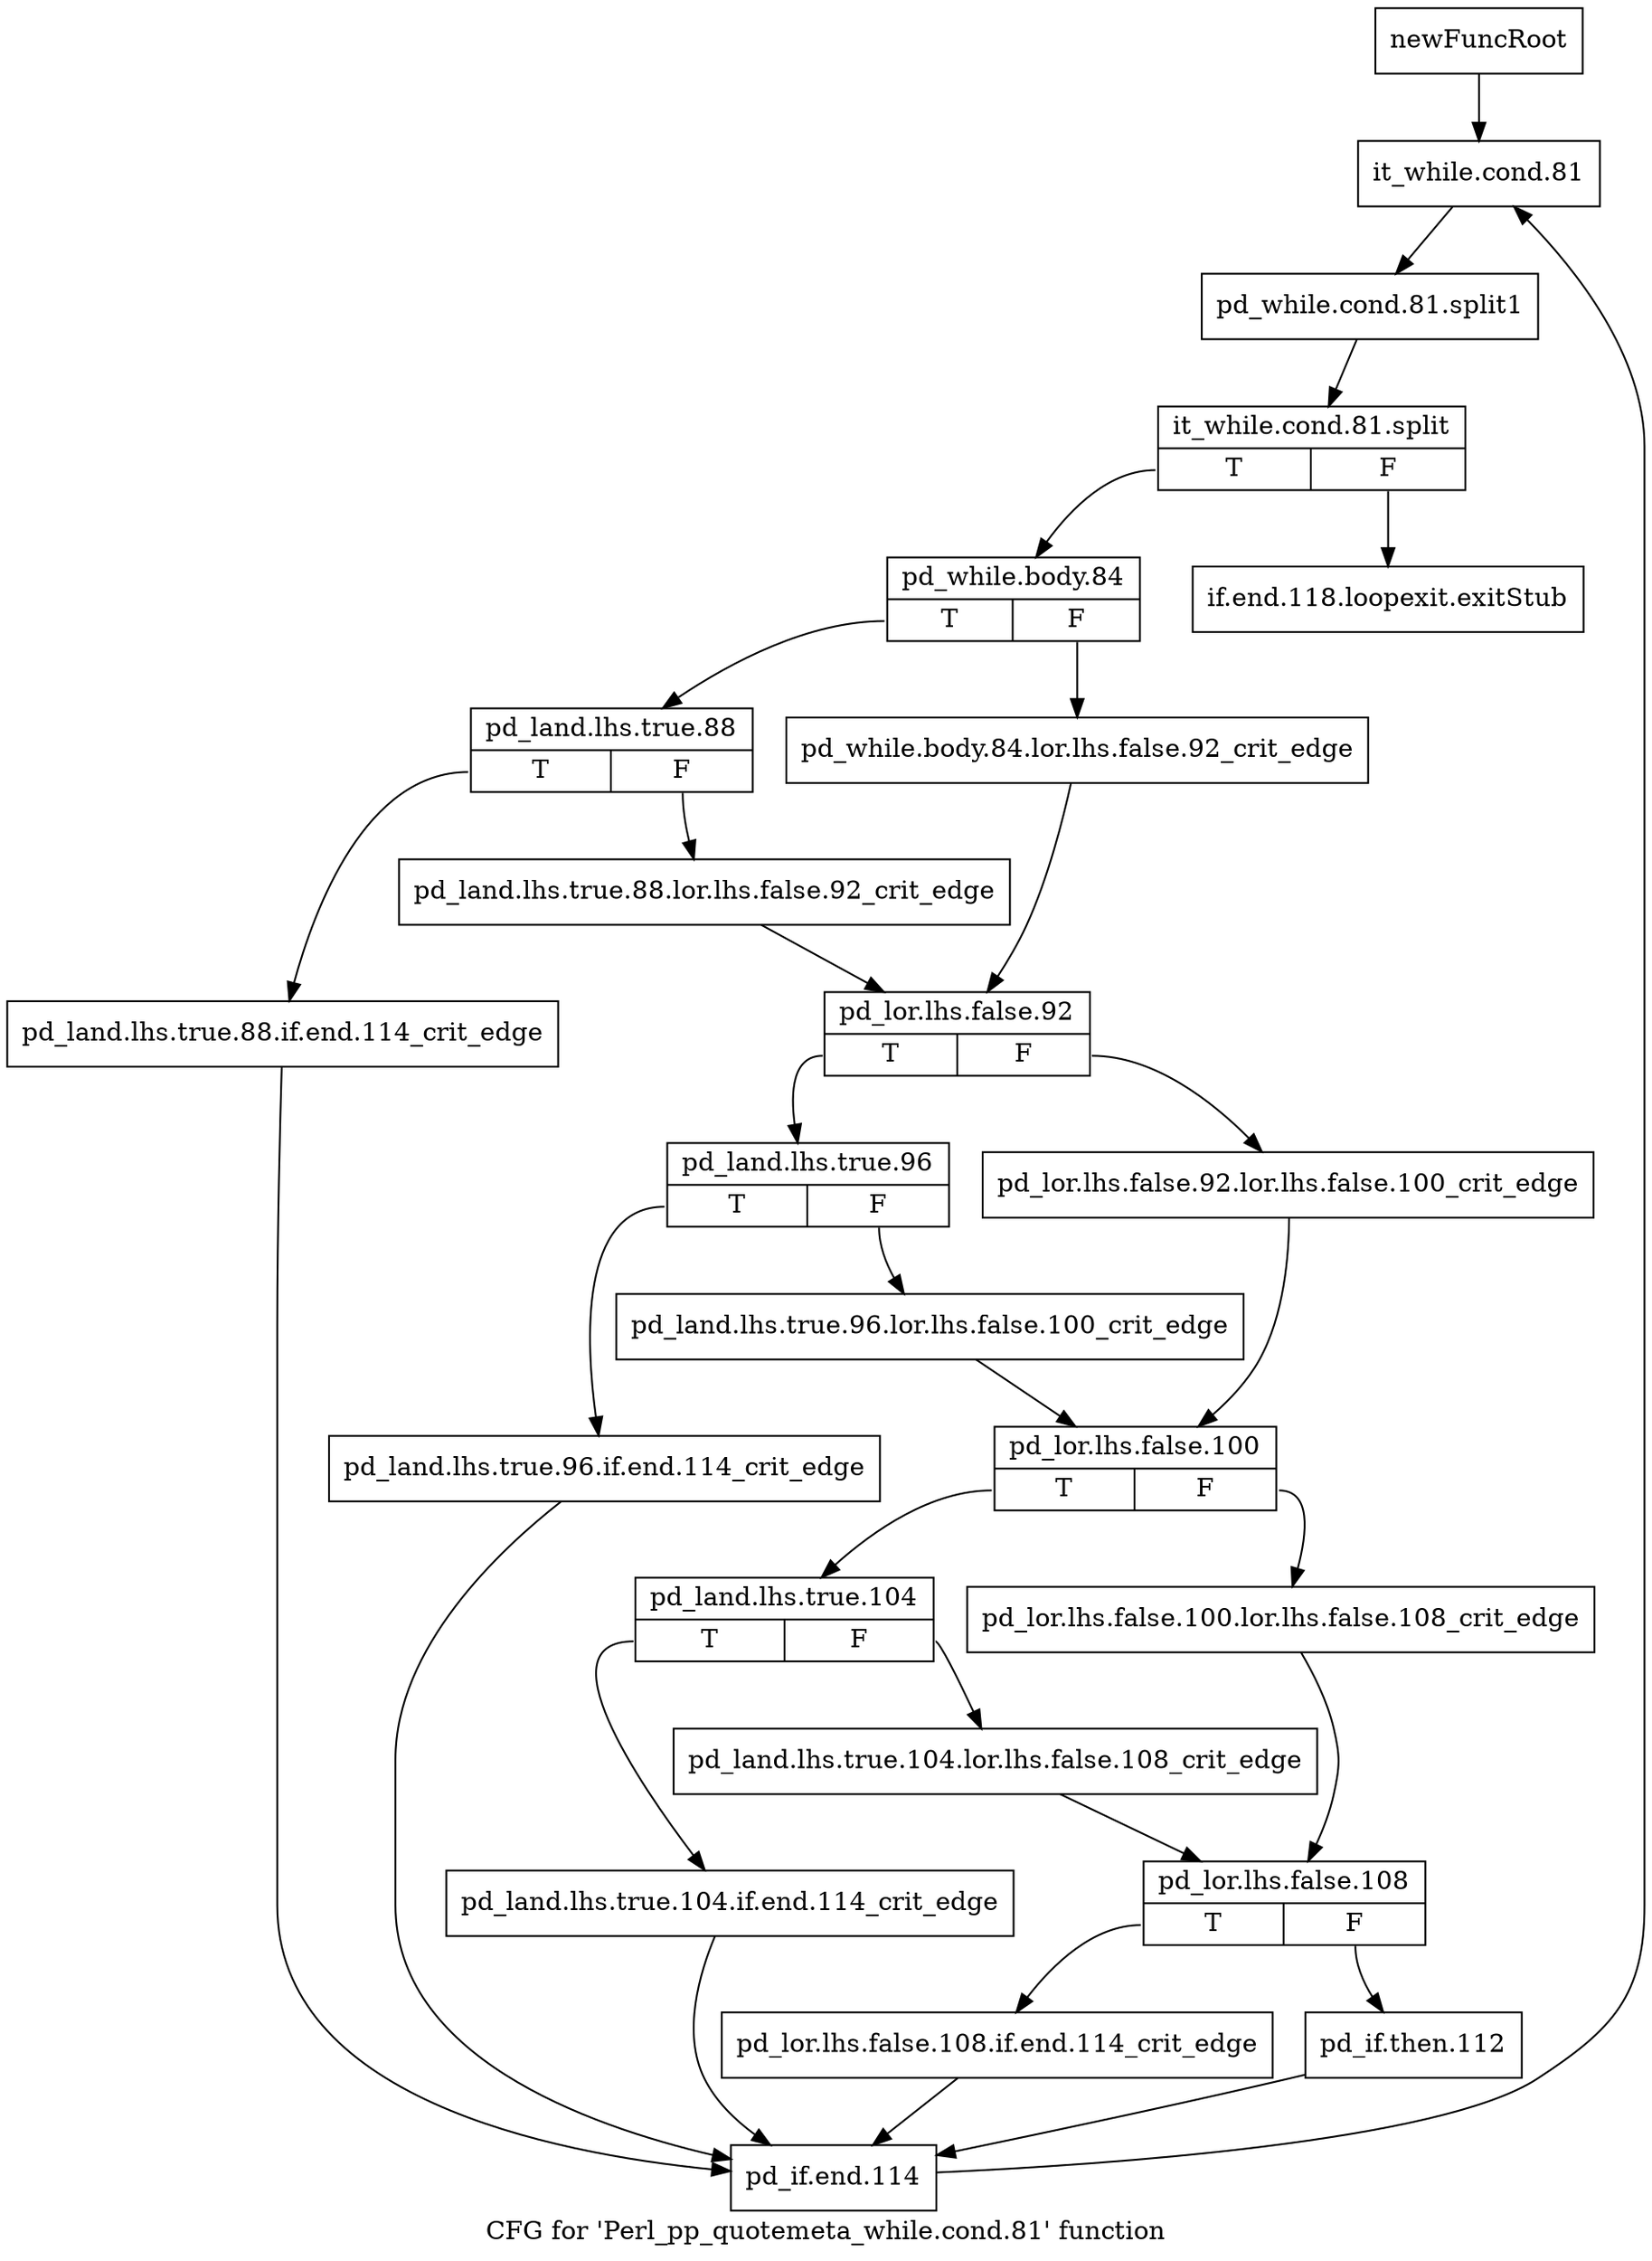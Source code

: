 digraph "CFG for 'Perl_pp_quotemeta_while.cond.81' function" {
	label="CFG for 'Perl_pp_quotemeta_while.cond.81' function";

	Node0x4e48b50 [shape=record,label="{newFuncRoot}"];
	Node0x4e48b50 -> Node0x4e48bf0;
	Node0x4e48ba0 [shape=record,label="{if.end.118.loopexit.exitStub}"];
	Node0x4e48bf0 [shape=record,label="{it_while.cond.81}"];
	Node0x4e48bf0 -> Node0x661f8a0;
	Node0x661f8a0 [shape=record,label="{pd_while.cond.81.split1}"];
	Node0x661f8a0 -> Node0x6631490;
	Node0x6631490 [shape=record,label="{it_while.cond.81.split|{<s0>T|<s1>F}}"];
	Node0x6631490:s0 -> Node0x4e48c40;
	Node0x6631490:s1 -> Node0x4e48ba0;
	Node0x4e48c40 [shape=record,label="{pd_while.body.84|{<s0>T|<s1>F}}"];
	Node0x4e48c40:s0 -> Node0x4e48ce0;
	Node0x4e48c40:s1 -> Node0x4e48c90;
	Node0x4e48c90 [shape=record,label="{pd_while.body.84.lor.lhs.false.92_crit_edge}"];
	Node0x4e48c90 -> Node0x4e48d80;
	Node0x4e48ce0 [shape=record,label="{pd_land.lhs.true.88|{<s0>T|<s1>F}}"];
	Node0x4e48ce0:s0 -> Node0x4e49190;
	Node0x4e48ce0:s1 -> Node0x4e48d30;
	Node0x4e48d30 [shape=record,label="{pd_land.lhs.true.88.lor.lhs.false.92_crit_edge}"];
	Node0x4e48d30 -> Node0x4e48d80;
	Node0x4e48d80 [shape=record,label="{pd_lor.lhs.false.92|{<s0>T|<s1>F}}"];
	Node0x4e48d80:s0 -> Node0x4e48e20;
	Node0x4e48d80:s1 -> Node0x4e48dd0;
	Node0x4e48dd0 [shape=record,label="{pd_lor.lhs.false.92.lor.lhs.false.100_crit_edge}"];
	Node0x4e48dd0 -> Node0x4e48ec0;
	Node0x4e48e20 [shape=record,label="{pd_land.lhs.true.96|{<s0>T|<s1>F}}"];
	Node0x4e48e20:s0 -> Node0x4e49140;
	Node0x4e48e20:s1 -> Node0x4e48e70;
	Node0x4e48e70 [shape=record,label="{pd_land.lhs.true.96.lor.lhs.false.100_crit_edge}"];
	Node0x4e48e70 -> Node0x4e48ec0;
	Node0x4e48ec0 [shape=record,label="{pd_lor.lhs.false.100|{<s0>T|<s1>F}}"];
	Node0x4e48ec0:s0 -> Node0x4e48f60;
	Node0x4e48ec0:s1 -> Node0x4e48f10;
	Node0x4e48f10 [shape=record,label="{pd_lor.lhs.false.100.lor.lhs.false.108_crit_edge}"];
	Node0x4e48f10 -> Node0x4e49000;
	Node0x4e48f60 [shape=record,label="{pd_land.lhs.true.104|{<s0>T|<s1>F}}"];
	Node0x4e48f60:s0 -> Node0x4e490f0;
	Node0x4e48f60:s1 -> Node0x4e48fb0;
	Node0x4e48fb0 [shape=record,label="{pd_land.lhs.true.104.lor.lhs.false.108_crit_edge}"];
	Node0x4e48fb0 -> Node0x4e49000;
	Node0x4e49000 [shape=record,label="{pd_lor.lhs.false.108|{<s0>T|<s1>F}}"];
	Node0x4e49000:s0 -> Node0x4e490a0;
	Node0x4e49000:s1 -> Node0x4e49050;
	Node0x4e49050 [shape=record,label="{pd_if.then.112}"];
	Node0x4e49050 -> Node0x4e491e0;
	Node0x4e490a0 [shape=record,label="{pd_lor.lhs.false.108.if.end.114_crit_edge}"];
	Node0x4e490a0 -> Node0x4e491e0;
	Node0x4e490f0 [shape=record,label="{pd_land.lhs.true.104.if.end.114_crit_edge}"];
	Node0x4e490f0 -> Node0x4e491e0;
	Node0x4e49140 [shape=record,label="{pd_land.lhs.true.96.if.end.114_crit_edge}"];
	Node0x4e49140 -> Node0x4e491e0;
	Node0x4e49190 [shape=record,label="{pd_land.lhs.true.88.if.end.114_crit_edge}"];
	Node0x4e49190 -> Node0x4e491e0;
	Node0x4e491e0 [shape=record,label="{pd_if.end.114}"];
	Node0x4e491e0 -> Node0x4e48bf0;
}
